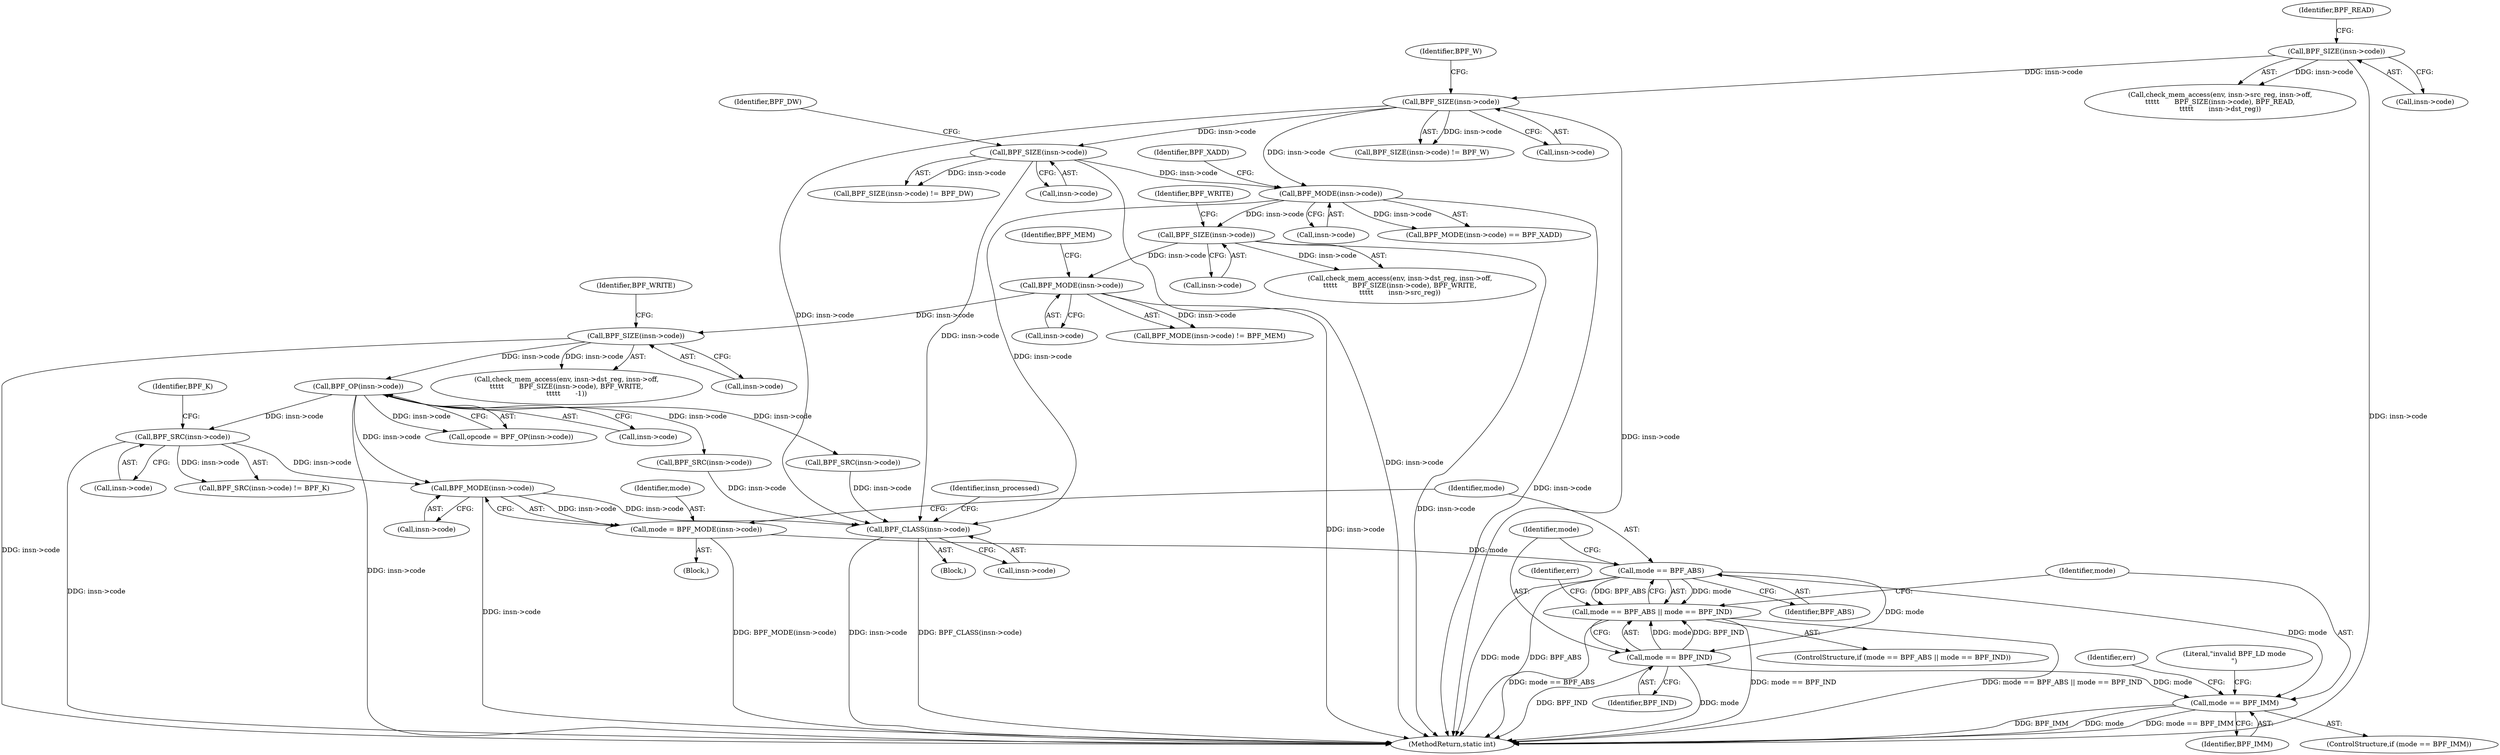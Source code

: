 digraph "0_linux_0d0e57697f162da4aa218b5feafe614fb666db07@pointer" {
"1000773" [label="(Call,BPF_MODE(insn->code))"];
"1000583" [label="(Call,BPF_OP(insn->code))"];
"1000568" [label="(Call,BPF_SIZE(insn->code))"];
"1000530" [label="(Call,BPF_MODE(insn->code))"];
"1000473" [label="(Call,BPF_SIZE(insn->code))"];
"1000412" [label="(Call,BPF_MODE(insn->code))"];
"1000357" [label="(Call,BPF_SIZE(insn->code))"];
"1000351" [label="(Call,BPF_SIZE(insn->code))"];
"1000336" [label="(Call,BPF_SIZE(insn->code))"];
"1000595" [label="(Call,BPF_SRC(insn->code))"];
"1000189" [label="(Call,BPF_CLASS(insn->code))"];
"1000771" [label="(Call,mode = BPF_MODE(insn->code))"];
"1000779" [label="(Call,mode == BPF_ABS)"];
"1000778" [label="(Call,mode == BPF_ABS || mode == BPF_IND)"];
"1000782" [label="(Call,mode == BPF_IND)"];
"1000797" [label="(Call,mode == BPF_IMM)"];
"1000781" [label="(Identifier,BPF_ABS)"];
"1000783" [label="(Identifier,mode)"];
"1000815" [label="(Literal,\"invalid BPF_LD mode\n\")"];
"1000560" [label="(Call,check_mem_access(env, insn->dst_reg, insn->off,\n\t\t\t\t\t       BPF_SIZE(insn->code), BPF_WRITE,\n\t\t\t\t\t       -1))"];
"1000581" [label="(Call,opcode = BPF_OP(insn->code))"];
"1000356" [label="(Call,BPF_SIZE(insn->code) != BPF_DW)"];
"1000769" [label="(Block,)"];
"1000771" [label="(Call,mode = BPF_MODE(insn->code))"];
"1000413" [label="(Call,insn->code)"];
"1000357" [label="(Call,BPF_SIZE(insn->code))"];
"1000773" [label="(Call,BPF_MODE(insn->code))"];
"1000583" [label="(Call,BPF_OP(insn->code))"];
"1000328" [label="(Call,check_mem_access(env, insn->src_reg, insn->off,\n\t\t\t\t\t       BPF_SIZE(insn->code), BPF_READ,\n\t\t\t\t\t       insn->dst_reg))"];
"1000599" [label="(Identifier,BPF_K)"];
"1000772" [label="(Identifier,mode)"];
"1000779" [label="(Call,mode == BPF_ABS)"];
"1000534" [label="(Identifier,BPF_MEM)"];
"1000465" [label="(Call,check_mem_access(env, insn->dst_reg, insn->off,\n\t\t\t\t\t       BPF_SIZE(insn->code), BPF_WRITE,\n\t\t\t\t\t       insn->src_reg))"];
"1000774" [label="(Call,insn->code)"];
"1000595" [label="(Call,BPF_SRC(insn->code))"];
"1000798" [label="(Identifier,mode)"];
"1000336" [label="(Call,BPF_SIZE(insn->code))"];
"1000361" [label="(Identifier,BPF_DW)"];
"1000412" [label="(Call,BPF_MODE(insn->code))"];
"1000337" [label="(Call,insn->code)"];
"1000351" [label="(Call,BPF_SIZE(insn->code))"];
"1000784" [label="(Identifier,BPF_IND)"];
"1000796" [label="(ControlStructure,if (mode == BPF_IMM))"];
"1000644" [label="(Call,BPF_SRC(insn->code))"];
"1000529" [label="(Call,BPF_MODE(insn->code) != BPF_MEM)"];
"1000782" [label="(Call,mode == BPF_IND)"];
"1000777" [label="(ControlStructure,if (mode == BPF_ABS || mode == BPF_IND))"];
"1000584" [label="(Call,insn->code)"];
"1000355" [label="(Identifier,BPF_W)"];
"1000189" [label="(Call,BPF_CLASS(insn->code))"];
"1000190" [label="(Call,insn->code)"];
"1000350" [label="(Call,BPF_SIZE(insn->code) != BPF_W)"];
"1000778" [label="(Call,mode == BPF_ABS || mode == BPF_IND)"];
"1000530" [label="(Call,BPF_MODE(insn->code))"];
"1000477" [label="(Identifier,BPF_WRITE)"];
"1000797" [label="(Call,mode == BPF_IMM)"];
"1000340" [label="(Identifier,BPF_READ)"];
"1000411" [label="(Call,BPF_MODE(insn->code) == BPF_XADD)"];
"1000596" [label="(Call,insn->code)"];
"1000474" [label="(Call,insn->code)"];
"1000802" [label="(Identifier,err)"];
"1000572" [label="(Identifier,BPF_WRITE)"];
"1000531" [label="(Call,insn->code)"];
"1000196" [label="(Identifier,insn_processed)"];
"1000416" [label="(Identifier,BPF_XADD)"];
"1000799" [label="(Identifier,BPF_IMM)"];
"1000473" [label="(Call,BPF_SIZE(insn->code))"];
"1000352" [label="(Call,insn->code)"];
"1000780" [label="(Identifier,mode)"];
"1000594" [label="(Call,BPF_SRC(insn->code) != BPF_K)"];
"1000569" [label="(Call,insn->code)"];
"1000787" [label="(Identifier,err)"];
"1000831" [label="(MethodReturn,static int)"];
"1000168" [label="(Block,)"];
"1000358" [label="(Call,insn->code)"];
"1000568" [label="(Call,BPF_SIZE(insn->code))"];
"1000689" [label="(Call,BPF_SRC(insn->code))"];
"1000773" -> "1000771"  [label="AST: "];
"1000773" -> "1000774"  [label="CFG: "];
"1000774" -> "1000773"  [label="AST: "];
"1000771" -> "1000773"  [label="CFG: "];
"1000773" -> "1000831"  [label="DDG: insn->code"];
"1000773" -> "1000189"  [label="DDG: insn->code"];
"1000773" -> "1000771"  [label="DDG: insn->code"];
"1000583" -> "1000773"  [label="DDG: insn->code"];
"1000595" -> "1000773"  [label="DDG: insn->code"];
"1000583" -> "1000581"  [label="AST: "];
"1000583" -> "1000584"  [label="CFG: "];
"1000584" -> "1000583"  [label="AST: "];
"1000581" -> "1000583"  [label="CFG: "];
"1000583" -> "1000831"  [label="DDG: insn->code"];
"1000583" -> "1000581"  [label="DDG: insn->code"];
"1000568" -> "1000583"  [label="DDG: insn->code"];
"1000583" -> "1000595"  [label="DDG: insn->code"];
"1000583" -> "1000644"  [label="DDG: insn->code"];
"1000583" -> "1000689"  [label="DDG: insn->code"];
"1000568" -> "1000560"  [label="AST: "];
"1000568" -> "1000569"  [label="CFG: "];
"1000569" -> "1000568"  [label="AST: "];
"1000572" -> "1000568"  [label="CFG: "];
"1000568" -> "1000831"  [label="DDG: insn->code"];
"1000568" -> "1000560"  [label="DDG: insn->code"];
"1000530" -> "1000568"  [label="DDG: insn->code"];
"1000530" -> "1000529"  [label="AST: "];
"1000530" -> "1000531"  [label="CFG: "];
"1000531" -> "1000530"  [label="AST: "];
"1000534" -> "1000530"  [label="CFG: "];
"1000530" -> "1000831"  [label="DDG: insn->code"];
"1000530" -> "1000529"  [label="DDG: insn->code"];
"1000473" -> "1000530"  [label="DDG: insn->code"];
"1000473" -> "1000465"  [label="AST: "];
"1000473" -> "1000474"  [label="CFG: "];
"1000474" -> "1000473"  [label="AST: "];
"1000477" -> "1000473"  [label="CFG: "];
"1000473" -> "1000831"  [label="DDG: insn->code"];
"1000473" -> "1000465"  [label="DDG: insn->code"];
"1000412" -> "1000473"  [label="DDG: insn->code"];
"1000412" -> "1000411"  [label="AST: "];
"1000412" -> "1000413"  [label="CFG: "];
"1000413" -> "1000412"  [label="AST: "];
"1000416" -> "1000412"  [label="CFG: "];
"1000412" -> "1000831"  [label="DDG: insn->code"];
"1000412" -> "1000189"  [label="DDG: insn->code"];
"1000412" -> "1000411"  [label="DDG: insn->code"];
"1000357" -> "1000412"  [label="DDG: insn->code"];
"1000351" -> "1000412"  [label="DDG: insn->code"];
"1000357" -> "1000356"  [label="AST: "];
"1000357" -> "1000358"  [label="CFG: "];
"1000358" -> "1000357"  [label="AST: "];
"1000361" -> "1000357"  [label="CFG: "];
"1000357" -> "1000831"  [label="DDG: insn->code"];
"1000357" -> "1000189"  [label="DDG: insn->code"];
"1000357" -> "1000356"  [label="DDG: insn->code"];
"1000351" -> "1000357"  [label="DDG: insn->code"];
"1000351" -> "1000350"  [label="AST: "];
"1000351" -> "1000352"  [label="CFG: "];
"1000352" -> "1000351"  [label="AST: "];
"1000355" -> "1000351"  [label="CFG: "];
"1000351" -> "1000831"  [label="DDG: insn->code"];
"1000351" -> "1000189"  [label="DDG: insn->code"];
"1000351" -> "1000350"  [label="DDG: insn->code"];
"1000336" -> "1000351"  [label="DDG: insn->code"];
"1000336" -> "1000328"  [label="AST: "];
"1000336" -> "1000337"  [label="CFG: "];
"1000337" -> "1000336"  [label="AST: "];
"1000340" -> "1000336"  [label="CFG: "];
"1000336" -> "1000831"  [label="DDG: insn->code"];
"1000336" -> "1000328"  [label="DDG: insn->code"];
"1000595" -> "1000594"  [label="AST: "];
"1000595" -> "1000596"  [label="CFG: "];
"1000596" -> "1000595"  [label="AST: "];
"1000599" -> "1000595"  [label="CFG: "];
"1000595" -> "1000831"  [label="DDG: insn->code"];
"1000595" -> "1000594"  [label="DDG: insn->code"];
"1000189" -> "1000168"  [label="AST: "];
"1000189" -> "1000190"  [label="CFG: "];
"1000190" -> "1000189"  [label="AST: "];
"1000196" -> "1000189"  [label="CFG: "];
"1000189" -> "1000831"  [label="DDG: insn->code"];
"1000189" -> "1000831"  [label="DDG: BPF_CLASS(insn->code)"];
"1000689" -> "1000189"  [label="DDG: insn->code"];
"1000644" -> "1000189"  [label="DDG: insn->code"];
"1000771" -> "1000769"  [label="AST: "];
"1000772" -> "1000771"  [label="AST: "];
"1000780" -> "1000771"  [label="CFG: "];
"1000771" -> "1000831"  [label="DDG: BPF_MODE(insn->code)"];
"1000771" -> "1000779"  [label="DDG: mode"];
"1000779" -> "1000778"  [label="AST: "];
"1000779" -> "1000781"  [label="CFG: "];
"1000780" -> "1000779"  [label="AST: "];
"1000781" -> "1000779"  [label="AST: "];
"1000783" -> "1000779"  [label="CFG: "];
"1000778" -> "1000779"  [label="CFG: "];
"1000779" -> "1000831"  [label="DDG: mode"];
"1000779" -> "1000831"  [label="DDG: BPF_ABS"];
"1000779" -> "1000778"  [label="DDG: mode"];
"1000779" -> "1000778"  [label="DDG: BPF_ABS"];
"1000779" -> "1000782"  [label="DDG: mode"];
"1000779" -> "1000797"  [label="DDG: mode"];
"1000778" -> "1000777"  [label="AST: "];
"1000778" -> "1000782"  [label="CFG: "];
"1000782" -> "1000778"  [label="AST: "];
"1000787" -> "1000778"  [label="CFG: "];
"1000798" -> "1000778"  [label="CFG: "];
"1000778" -> "1000831"  [label="DDG: mode == BPF_IND"];
"1000778" -> "1000831"  [label="DDG: mode == BPF_ABS || mode == BPF_IND"];
"1000778" -> "1000831"  [label="DDG: mode == BPF_ABS"];
"1000782" -> "1000778"  [label="DDG: mode"];
"1000782" -> "1000778"  [label="DDG: BPF_IND"];
"1000782" -> "1000784"  [label="CFG: "];
"1000783" -> "1000782"  [label="AST: "];
"1000784" -> "1000782"  [label="AST: "];
"1000782" -> "1000831"  [label="DDG: mode"];
"1000782" -> "1000831"  [label="DDG: BPF_IND"];
"1000782" -> "1000797"  [label="DDG: mode"];
"1000797" -> "1000796"  [label="AST: "];
"1000797" -> "1000799"  [label="CFG: "];
"1000798" -> "1000797"  [label="AST: "];
"1000799" -> "1000797"  [label="AST: "];
"1000802" -> "1000797"  [label="CFG: "];
"1000815" -> "1000797"  [label="CFG: "];
"1000797" -> "1000831"  [label="DDG: BPF_IMM"];
"1000797" -> "1000831"  [label="DDG: mode"];
"1000797" -> "1000831"  [label="DDG: mode == BPF_IMM"];
}
